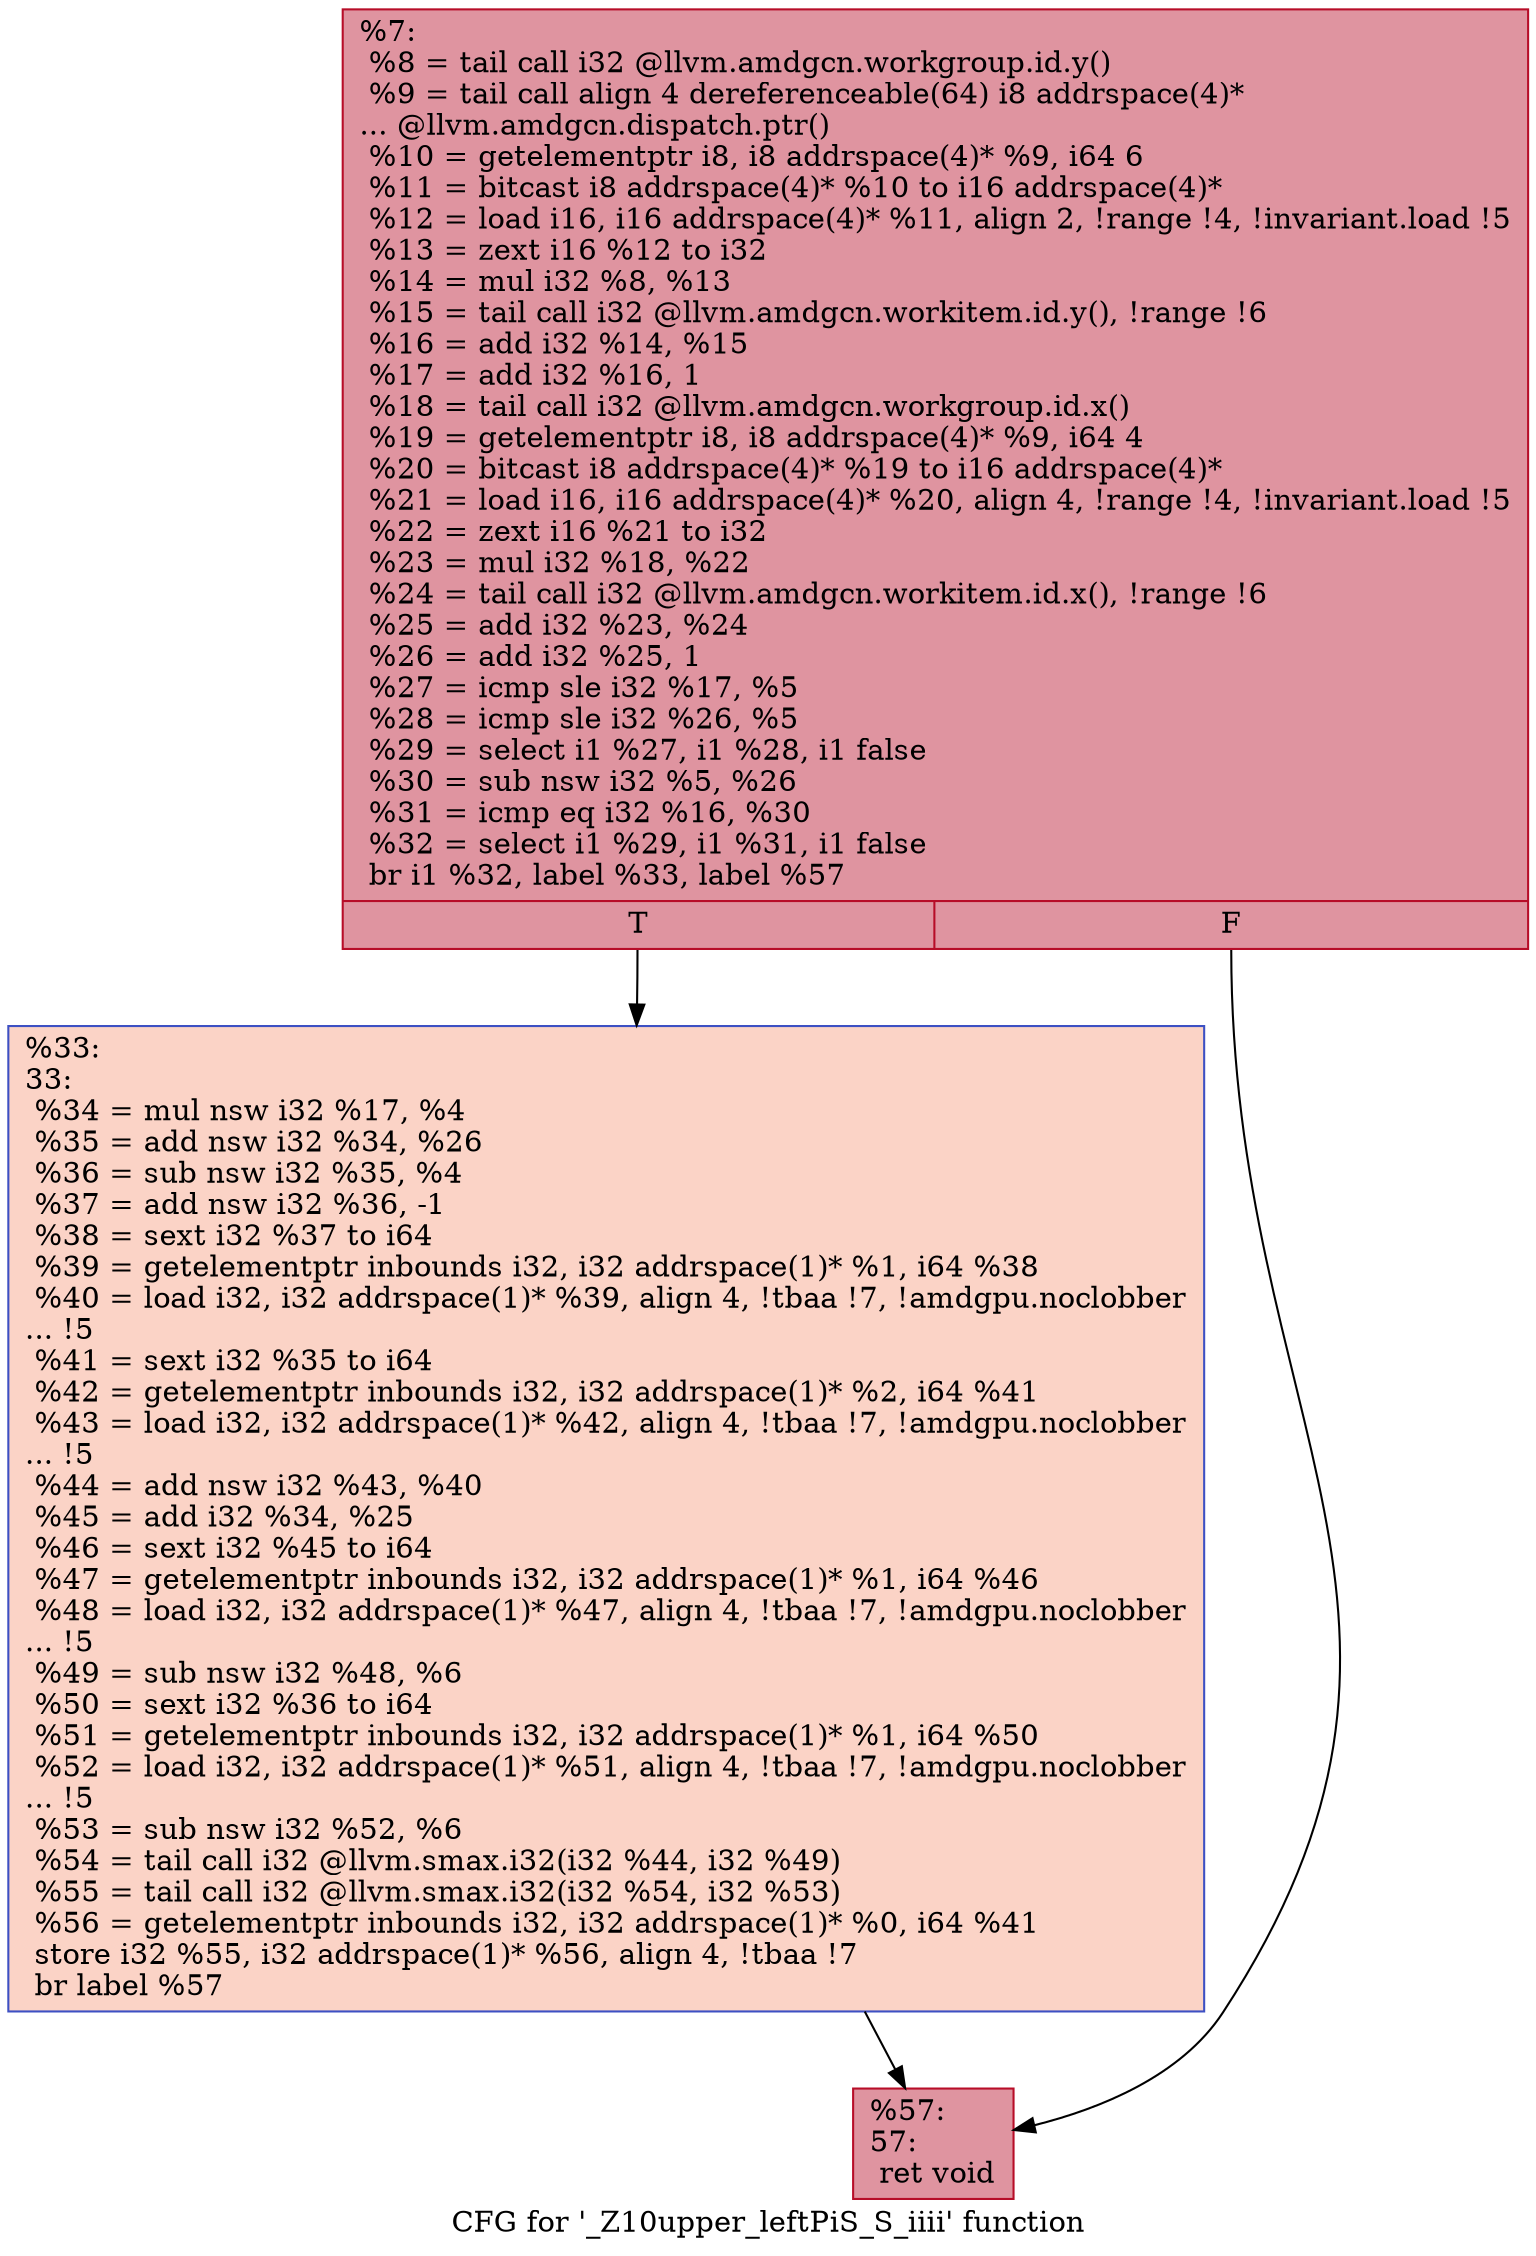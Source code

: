 digraph "CFG for '_Z10upper_leftPiS_S_iiii' function" {
	label="CFG for '_Z10upper_leftPiS_S_iiii' function";

	Node0x5fea8b0 [shape=record,color="#b70d28ff", style=filled, fillcolor="#b70d2870",label="{%7:\l  %8 = tail call i32 @llvm.amdgcn.workgroup.id.y()\l  %9 = tail call align 4 dereferenceable(64) i8 addrspace(4)*\l... @llvm.amdgcn.dispatch.ptr()\l  %10 = getelementptr i8, i8 addrspace(4)* %9, i64 6\l  %11 = bitcast i8 addrspace(4)* %10 to i16 addrspace(4)*\l  %12 = load i16, i16 addrspace(4)* %11, align 2, !range !4, !invariant.load !5\l  %13 = zext i16 %12 to i32\l  %14 = mul i32 %8, %13\l  %15 = tail call i32 @llvm.amdgcn.workitem.id.y(), !range !6\l  %16 = add i32 %14, %15\l  %17 = add i32 %16, 1\l  %18 = tail call i32 @llvm.amdgcn.workgroup.id.x()\l  %19 = getelementptr i8, i8 addrspace(4)* %9, i64 4\l  %20 = bitcast i8 addrspace(4)* %19 to i16 addrspace(4)*\l  %21 = load i16, i16 addrspace(4)* %20, align 4, !range !4, !invariant.load !5\l  %22 = zext i16 %21 to i32\l  %23 = mul i32 %18, %22\l  %24 = tail call i32 @llvm.amdgcn.workitem.id.x(), !range !6\l  %25 = add i32 %23, %24\l  %26 = add i32 %25, 1\l  %27 = icmp sle i32 %17, %5\l  %28 = icmp sle i32 %26, %5\l  %29 = select i1 %27, i1 %28, i1 false\l  %30 = sub nsw i32 %5, %26\l  %31 = icmp eq i32 %16, %30\l  %32 = select i1 %29, i1 %31, i1 false\l  br i1 %32, label %33, label %57\l|{<s0>T|<s1>F}}"];
	Node0x5fea8b0:s0 -> Node0x5fec6d0;
	Node0x5fea8b0:s1 -> Node0x5fec760;
	Node0x5fec6d0 [shape=record,color="#3d50c3ff", style=filled, fillcolor="#f59c7d70",label="{%33:\l33:                                               \l  %34 = mul nsw i32 %17, %4\l  %35 = add nsw i32 %34, %26\l  %36 = sub nsw i32 %35, %4\l  %37 = add nsw i32 %36, -1\l  %38 = sext i32 %37 to i64\l  %39 = getelementptr inbounds i32, i32 addrspace(1)* %1, i64 %38\l  %40 = load i32, i32 addrspace(1)* %39, align 4, !tbaa !7, !amdgpu.noclobber\l... !5\l  %41 = sext i32 %35 to i64\l  %42 = getelementptr inbounds i32, i32 addrspace(1)* %2, i64 %41\l  %43 = load i32, i32 addrspace(1)* %42, align 4, !tbaa !7, !amdgpu.noclobber\l... !5\l  %44 = add nsw i32 %43, %40\l  %45 = add i32 %34, %25\l  %46 = sext i32 %45 to i64\l  %47 = getelementptr inbounds i32, i32 addrspace(1)* %1, i64 %46\l  %48 = load i32, i32 addrspace(1)* %47, align 4, !tbaa !7, !amdgpu.noclobber\l... !5\l  %49 = sub nsw i32 %48, %6\l  %50 = sext i32 %36 to i64\l  %51 = getelementptr inbounds i32, i32 addrspace(1)* %1, i64 %50\l  %52 = load i32, i32 addrspace(1)* %51, align 4, !tbaa !7, !amdgpu.noclobber\l... !5\l  %53 = sub nsw i32 %52, %6\l  %54 = tail call i32 @llvm.smax.i32(i32 %44, i32 %49)\l  %55 = tail call i32 @llvm.smax.i32(i32 %54, i32 %53)\l  %56 = getelementptr inbounds i32, i32 addrspace(1)* %0, i64 %41\l  store i32 %55, i32 addrspace(1)* %56, align 4, !tbaa !7\l  br label %57\l}"];
	Node0x5fec6d0 -> Node0x5fec760;
	Node0x5fec760 [shape=record,color="#b70d28ff", style=filled, fillcolor="#b70d2870",label="{%57:\l57:                                               \l  ret void\l}"];
}
